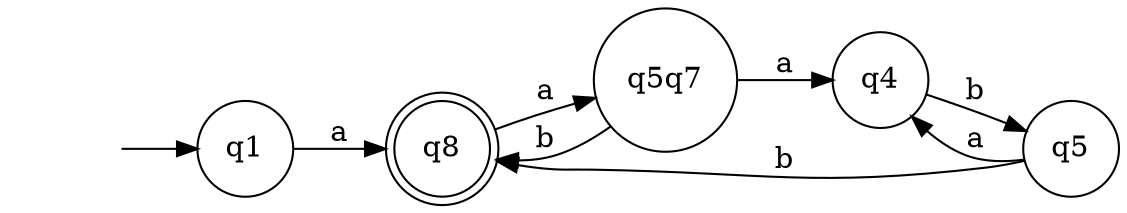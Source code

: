 digraph dka {
	rankdir=LR;
	node [shape = doublecircle]; q8;
	node [shape = circle];
	"" [shape = none];
	"" -> q1;
	q8 -> q5q7 [label = "a"];
	q5q7 -> q8 [label = "b"];
	q5 -> q8 [label = "b"];
	q4 -> q5 [label = "b"];
	q5 -> q4 [label = "a"];
	q5q7 -> q4 [label = "a"];
	q1 -> q8 [label = "a"];
}
